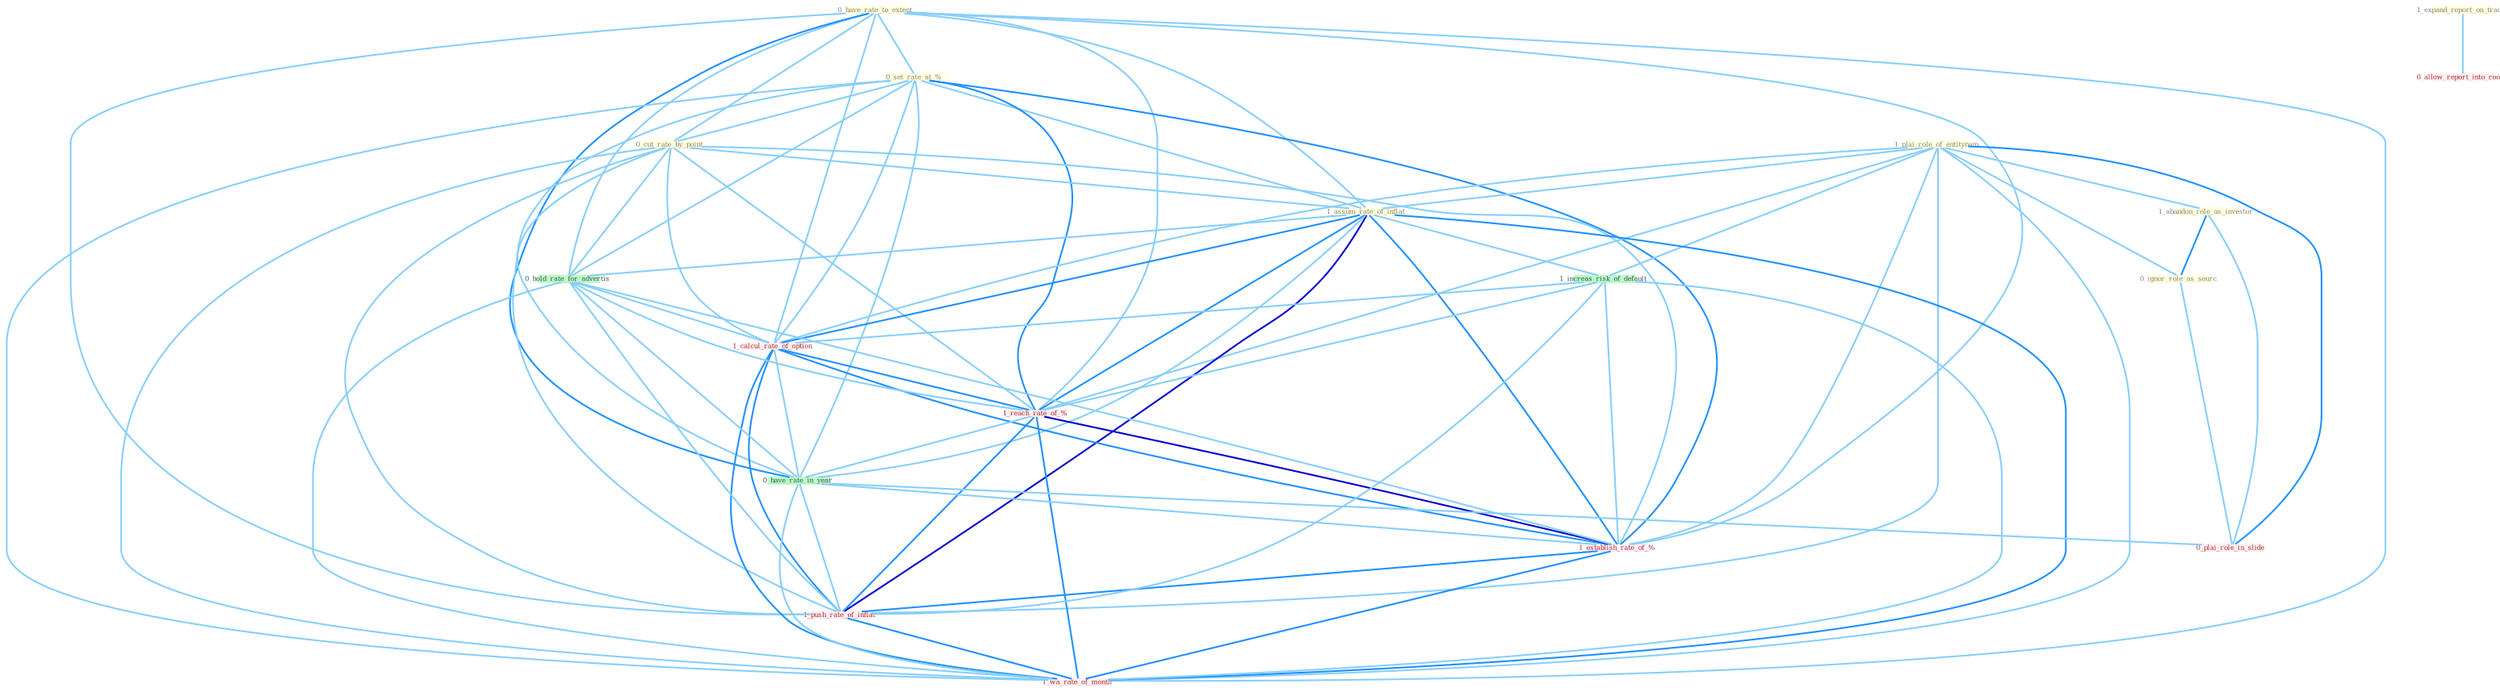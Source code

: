 Graph G{ 
    node
    [shape=polygon,style=filled,width=.5,height=.06,color="#BDFCC9",fixedsize=true,fontsize=4,
    fontcolor="#2f4f4f"];
    {node
    [color="#ffffe0", fontcolor="#8b7d6b"] "0_have_rate_to_extent " "0_set_rate_at_% " "1_plai_role_of_entitynam " "0_cut_rate_by_point " "1_abandon_role_as_investor " "1_assum_rate_of_inflat " "1_expand_report_on_trade " "0_ignor_role_as_sourc "}
{node [color="#fff0f5", fontcolor="#b22222"] "0_allow_report_into_room " "1_calcul_rate_of_option " "1_reach_rate_of_% " "1_establish_rate_of_% " "0_plai_role_in_slide " "1_push_rate_of_inflat " "1_wa_rate_of_month "}
edge [color="#B0E2FF"];

	"0_have_rate_to_extent " -- "0_set_rate_at_% " [w="1", color="#87cefa" ];
	"0_have_rate_to_extent " -- "0_cut_rate_by_point " [w="1", color="#87cefa" ];
	"0_have_rate_to_extent " -- "1_assum_rate_of_inflat " [w="1", color="#87cefa" ];
	"0_have_rate_to_extent " -- "0_hold_rate_for_advertis " [w="1", color="#87cefa" ];
	"0_have_rate_to_extent " -- "1_calcul_rate_of_option " [w="1", color="#87cefa" ];
	"0_have_rate_to_extent " -- "1_reach_rate_of_% " [w="1", color="#87cefa" ];
	"0_have_rate_to_extent " -- "0_have_rate_in_year " [w="2", color="#1e90ff" , len=0.8];
	"0_have_rate_to_extent " -- "1_establish_rate_of_% " [w="1", color="#87cefa" ];
	"0_have_rate_to_extent " -- "1_push_rate_of_inflat " [w="1", color="#87cefa" ];
	"0_have_rate_to_extent " -- "1_wa_rate_of_month " [w="1", color="#87cefa" ];
	"0_set_rate_at_% " -- "0_cut_rate_by_point " [w="1", color="#87cefa" ];
	"0_set_rate_at_% " -- "1_assum_rate_of_inflat " [w="1", color="#87cefa" ];
	"0_set_rate_at_% " -- "0_hold_rate_for_advertis " [w="1", color="#87cefa" ];
	"0_set_rate_at_% " -- "1_calcul_rate_of_option " [w="1", color="#87cefa" ];
	"0_set_rate_at_% " -- "1_reach_rate_of_% " [w="2", color="#1e90ff" , len=0.8];
	"0_set_rate_at_% " -- "0_have_rate_in_year " [w="1", color="#87cefa" ];
	"0_set_rate_at_% " -- "1_establish_rate_of_% " [w="2", color="#1e90ff" , len=0.8];
	"0_set_rate_at_% " -- "1_push_rate_of_inflat " [w="1", color="#87cefa" ];
	"0_set_rate_at_% " -- "1_wa_rate_of_month " [w="1", color="#87cefa" ];
	"1_plai_role_of_entitynam " -- "1_abandon_role_as_investor " [w="1", color="#87cefa" ];
	"1_plai_role_of_entitynam " -- "1_assum_rate_of_inflat " [w="1", color="#87cefa" ];
	"1_plai_role_of_entitynam " -- "0_ignor_role_as_sourc " [w="1", color="#87cefa" ];
	"1_plai_role_of_entitynam " -- "1_increas_risk_of_default " [w="1", color="#87cefa" ];
	"1_plai_role_of_entitynam " -- "1_calcul_rate_of_option " [w="1", color="#87cefa" ];
	"1_plai_role_of_entitynam " -- "1_reach_rate_of_% " [w="1", color="#87cefa" ];
	"1_plai_role_of_entitynam " -- "1_establish_rate_of_% " [w="1", color="#87cefa" ];
	"1_plai_role_of_entitynam " -- "0_plai_role_in_slide " [w="2", color="#1e90ff" , len=0.8];
	"1_plai_role_of_entitynam " -- "1_push_rate_of_inflat " [w="1", color="#87cefa" ];
	"1_plai_role_of_entitynam " -- "1_wa_rate_of_month " [w="1", color="#87cefa" ];
	"0_cut_rate_by_point " -- "1_assum_rate_of_inflat " [w="1", color="#87cefa" ];
	"0_cut_rate_by_point " -- "0_hold_rate_for_advertis " [w="1", color="#87cefa" ];
	"0_cut_rate_by_point " -- "1_calcul_rate_of_option " [w="1", color="#87cefa" ];
	"0_cut_rate_by_point " -- "1_reach_rate_of_% " [w="1", color="#87cefa" ];
	"0_cut_rate_by_point " -- "0_have_rate_in_year " [w="1", color="#87cefa" ];
	"0_cut_rate_by_point " -- "1_establish_rate_of_% " [w="1", color="#87cefa" ];
	"0_cut_rate_by_point " -- "1_push_rate_of_inflat " [w="1", color="#87cefa" ];
	"0_cut_rate_by_point " -- "1_wa_rate_of_month " [w="1", color="#87cefa" ];
	"1_abandon_role_as_investor " -- "0_ignor_role_as_sourc " [w="2", color="#1e90ff" , len=0.8];
	"1_abandon_role_as_investor " -- "0_plai_role_in_slide " [w="1", color="#87cefa" ];
	"1_assum_rate_of_inflat " -- "1_increas_risk_of_default " [w="1", color="#87cefa" ];
	"1_assum_rate_of_inflat " -- "0_hold_rate_for_advertis " [w="1", color="#87cefa" ];
	"1_assum_rate_of_inflat " -- "1_calcul_rate_of_option " [w="2", color="#1e90ff" , len=0.8];
	"1_assum_rate_of_inflat " -- "1_reach_rate_of_% " [w="2", color="#1e90ff" , len=0.8];
	"1_assum_rate_of_inflat " -- "0_have_rate_in_year " [w="1", color="#87cefa" ];
	"1_assum_rate_of_inflat " -- "1_establish_rate_of_% " [w="2", color="#1e90ff" , len=0.8];
	"1_assum_rate_of_inflat " -- "1_push_rate_of_inflat " [w="3", color="#0000cd" , len=0.6];
	"1_assum_rate_of_inflat " -- "1_wa_rate_of_month " [w="2", color="#1e90ff" , len=0.8];
	"1_expand_report_on_trade " -- "0_allow_report_into_room " [w="1", color="#87cefa" ];
	"0_ignor_role_as_sourc " -- "0_plai_role_in_slide " [w="1", color="#87cefa" ];
	"1_increas_risk_of_default " -- "1_calcul_rate_of_option " [w="1", color="#87cefa" ];
	"1_increas_risk_of_default " -- "1_reach_rate_of_% " [w="1", color="#87cefa" ];
	"1_increas_risk_of_default " -- "1_establish_rate_of_% " [w="1", color="#87cefa" ];
	"1_increas_risk_of_default " -- "1_push_rate_of_inflat " [w="1", color="#87cefa" ];
	"1_increas_risk_of_default " -- "1_wa_rate_of_month " [w="1", color="#87cefa" ];
	"0_hold_rate_for_advertis " -- "1_calcul_rate_of_option " [w="1", color="#87cefa" ];
	"0_hold_rate_for_advertis " -- "1_reach_rate_of_% " [w="1", color="#87cefa" ];
	"0_hold_rate_for_advertis " -- "0_have_rate_in_year " [w="1", color="#87cefa" ];
	"0_hold_rate_for_advertis " -- "1_establish_rate_of_% " [w="1", color="#87cefa" ];
	"0_hold_rate_for_advertis " -- "1_push_rate_of_inflat " [w="1", color="#87cefa" ];
	"0_hold_rate_for_advertis " -- "1_wa_rate_of_month " [w="1", color="#87cefa" ];
	"1_calcul_rate_of_option " -- "1_reach_rate_of_% " [w="2", color="#1e90ff" , len=0.8];
	"1_calcul_rate_of_option " -- "0_have_rate_in_year " [w="1", color="#87cefa" ];
	"1_calcul_rate_of_option " -- "1_establish_rate_of_% " [w="2", color="#1e90ff" , len=0.8];
	"1_calcul_rate_of_option " -- "1_push_rate_of_inflat " [w="2", color="#1e90ff" , len=0.8];
	"1_calcul_rate_of_option " -- "1_wa_rate_of_month " [w="2", color="#1e90ff" , len=0.8];
	"1_reach_rate_of_% " -- "0_have_rate_in_year " [w="1", color="#87cefa" ];
	"1_reach_rate_of_% " -- "1_establish_rate_of_% " [w="3", color="#0000cd" , len=0.6];
	"1_reach_rate_of_% " -- "1_push_rate_of_inflat " [w="2", color="#1e90ff" , len=0.8];
	"1_reach_rate_of_% " -- "1_wa_rate_of_month " [w="2", color="#1e90ff" , len=0.8];
	"0_have_rate_in_year " -- "1_establish_rate_of_% " [w="1", color="#87cefa" ];
	"0_have_rate_in_year " -- "0_plai_role_in_slide " [w="1", color="#87cefa" ];
	"0_have_rate_in_year " -- "1_push_rate_of_inflat " [w="1", color="#87cefa" ];
	"0_have_rate_in_year " -- "1_wa_rate_of_month " [w="1", color="#87cefa" ];
	"1_establish_rate_of_% " -- "1_push_rate_of_inflat " [w="2", color="#1e90ff" , len=0.8];
	"1_establish_rate_of_% " -- "1_wa_rate_of_month " [w="2", color="#1e90ff" , len=0.8];
	"1_push_rate_of_inflat " -- "1_wa_rate_of_month " [w="2", color="#1e90ff" , len=0.8];
}